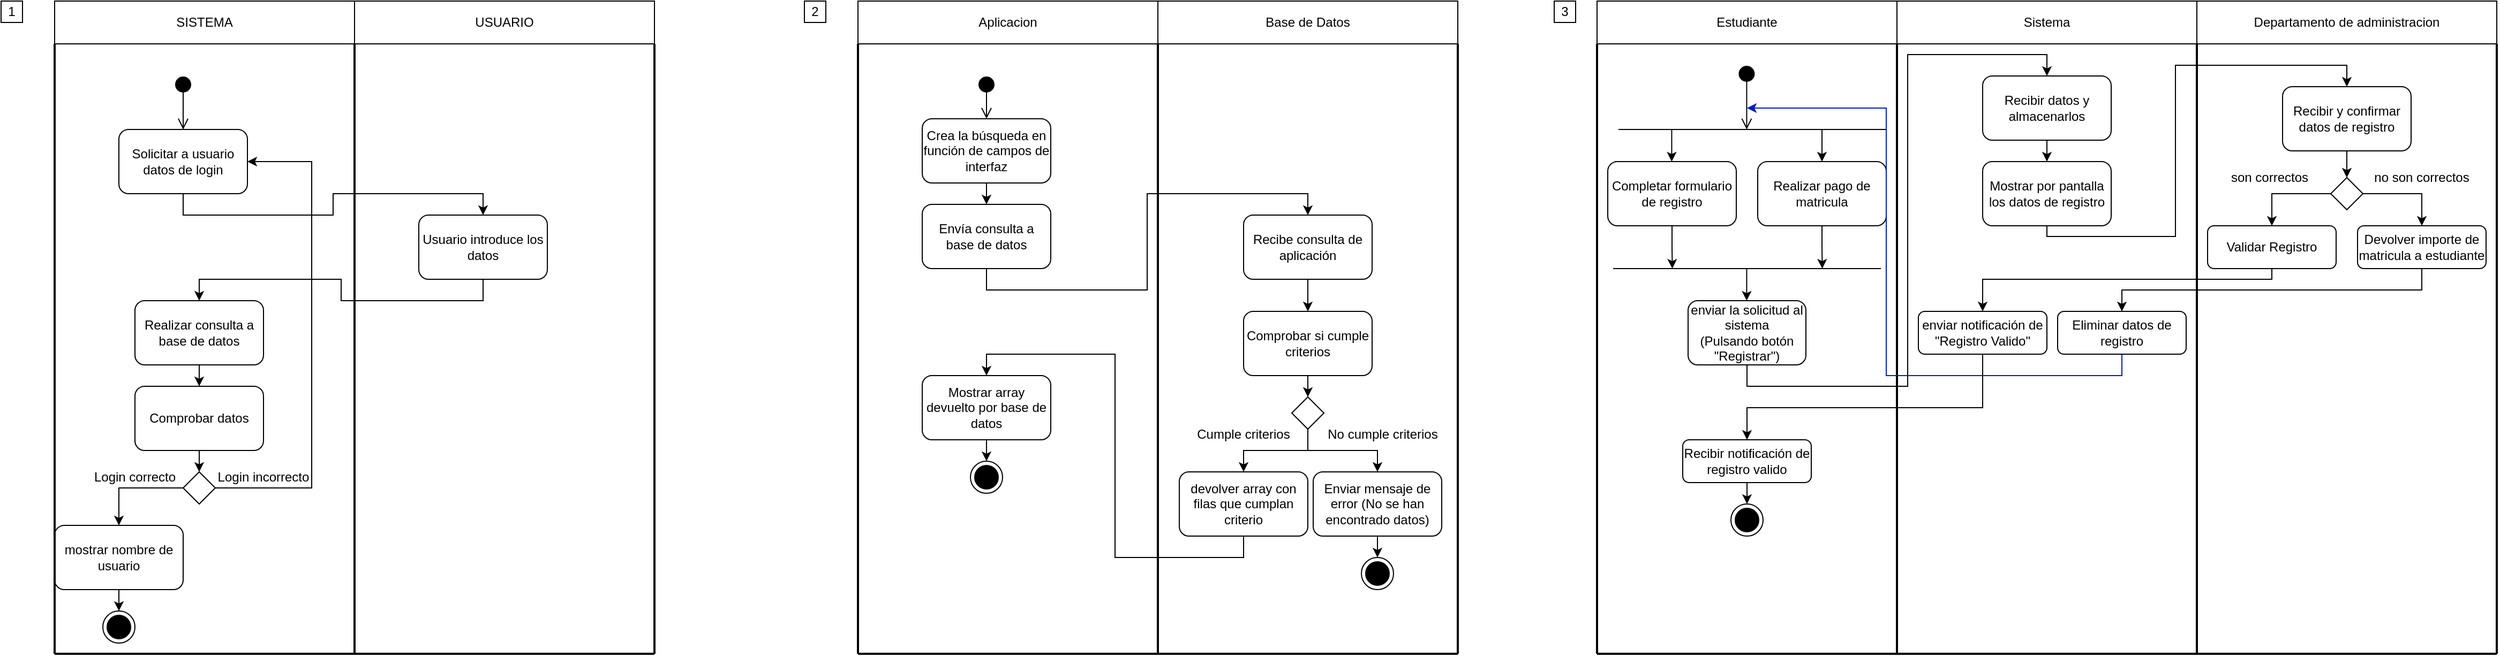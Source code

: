 <mxfile version="23.1.5" type="device">
  <diagram name="Página-1" id="cI3pCuWhNy8_i5Gsl6yi">
    <mxGraphModel dx="2257" dy="763" grid="1" gridSize="10" guides="1" tooltips="1" connect="1" arrows="1" fold="1" page="1" pageScale="1" pageWidth="827" pageHeight="1169" math="0" shadow="0">
      <root>
        <mxCell id="0" />
        <mxCell id="1" parent="0" />
        <mxCell id="kcJMqN8-UI3FVZvF6FGp-1" value="" style="html=1;verticalAlign=bottom;startArrow=circle;startFill=1;endArrow=open;startSize=6;endSize=8;curved=0;rounded=0;entryX=0.5;entryY=0;entryDx=0;entryDy=0;" parent="1" target="kcJMqN8-UI3FVZvF6FGp-2" edge="1">
          <mxGeometry width="80" relative="1" as="geometry">
            <mxPoint x="120" y="70" as="sourcePoint" />
            <mxPoint x="450" y="190" as="targetPoint" />
            <mxPoint as="offset" />
          </mxGeometry>
        </mxCell>
        <mxCell id="kcJMqN8-UI3FVZvF6FGp-6" style="edgeStyle=orthogonalEdgeStyle;rounded=0;orthogonalLoop=1;jettySize=auto;html=1;exitX=0.5;exitY=1;exitDx=0;exitDy=0;entryX=0.5;entryY=0;entryDx=0;entryDy=0;" parent="1" source="kcJMqN8-UI3FVZvF6FGp-2" target="kcJMqN8-UI3FVZvF6FGp-5" edge="1">
          <mxGeometry relative="1" as="geometry" />
        </mxCell>
        <mxCell id="kcJMqN8-UI3FVZvF6FGp-2" value="Solicitar a usuario datos de login" style="rounded=1;whiteSpace=wrap;html=1;" parent="1" vertex="1">
          <mxGeometry x="60" y="120" width="120" height="60" as="geometry" />
        </mxCell>
        <mxCell id="kcJMqN8-UI3FVZvF6FGp-3" value="SISTEMA" style="rounded=0;whiteSpace=wrap;html=1;" parent="1" vertex="1">
          <mxGeometry width="280" height="40" as="geometry" />
        </mxCell>
        <mxCell id="kcJMqN8-UI3FVZvF6FGp-4" value="USUARIO" style="rounded=0;whiteSpace=wrap;html=1;" parent="1" vertex="1">
          <mxGeometry x="280" width="280" height="40" as="geometry" />
        </mxCell>
        <mxCell id="kcJMqN8-UI3FVZvF6FGp-9" style="edgeStyle=orthogonalEdgeStyle;rounded=0;orthogonalLoop=1;jettySize=auto;html=1;exitX=0.5;exitY=1;exitDx=0;exitDy=0;entryX=0.5;entryY=0;entryDx=0;entryDy=0;" parent="1" source="kcJMqN8-UI3FVZvF6FGp-5" target="kcJMqN8-UI3FVZvF6FGp-8" edge="1">
          <mxGeometry relative="1" as="geometry" />
        </mxCell>
        <mxCell id="kcJMqN8-UI3FVZvF6FGp-5" value="Usuario introduce los datos" style="rounded=1;whiteSpace=wrap;html=1;" parent="1" vertex="1">
          <mxGeometry x="340" y="200" width="120" height="60" as="geometry" />
        </mxCell>
        <mxCell id="kcJMqN8-UI3FVZvF6FGp-7" value="" style="endArrow=none;html=1;rounded=0;entryX=0;entryY=1;entryDx=0;entryDy=0;strokeWidth=2;" parent="1" target="kcJMqN8-UI3FVZvF6FGp-4" edge="1">
          <mxGeometry width="50" height="50" relative="1" as="geometry">
            <mxPoint x="280" y="610" as="sourcePoint" />
            <mxPoint x="300" y="130" as="targetPoint" />
          </mxGeometry>
        </mxCell>
        <mxCell id="kcJMqN8-UI3FVZvF6FGp-17" style="edgeStyle=orthogonalEdgeStyle;rounded=0;orthogonalLoop=1;jettySize=auto;html=1;exitX=0.5;exitY=1;exitDx=0;exitDy=0;entryX=0.5;entryY=0;entryDx=0;entryDy=0;" parent="1" source="kcJMqN8-UI3FVZvF6FGp-8" target="kcJMqN8-UI3FVZvF6FGp-15" edge="1">
          <mxGeometry relative="1" as="geometry" />
        </mxCell>
        <mxCell id="kcJMqN8-UI3FVZvF6FGp-8" value="Realizar consulta a base de datos" style="rounded=1;whiteSpace=wrap;html=1;" parent="1" vertex="1">
          <mxGeometry x="75" y="280" width="120" height="60" as="geometry" />
        </mxCell>
        <mxCell id="kcJMqN8-UI3FVZvF6FGp-19" style="edgeStyle=orthogonalEdgeStyle;rounded=0;orthogonalLoop=1;jettySize=auto;html=1;exitX=0;exitY=0.5;exitDx=0;exitDy=0;entryX=0.5;entryY=0;entryDx=0;entryDy=0;" parent="1" source="kcJMqN8-UI3FVZvF6FGp-10" target="kcJMqN8-UI3FVZvF6FGp-12" edge="1">
          <mxGeometry relative="1" as="geometry" />
        </mxCell>
        <mxCell id="kcJMqN8-UI3FVZvF6FGp-20" style="edgeStyle=orthogonalEdgeStyle;rounded=0;orthogonalLoop=1;jettySize=auto;html=1;exitX=1;exitY=0.5;exitDx=0;exitDy=0;entryX=1;entryY=0.5;entryDx=0;entryDy=0;" parent="1" source="kcJMqN8-UI3FVZvF6FGp-10" target="kcJMqN8-UI3FVZvF6FGp-2" edge="1">
          <mxGeometry relative="1" as="geometry">
            <Array as="points">
              <mxPoint x="240" y="455" />
              <mxPoint x="240" y="150" />
            </Array>
          </mxGeometry>
        </mxCell>
        <mxCell id="kcJMqN8-UI3FVZvF6FGp-10" value="" style="rhombus;whiteSpace=wrap;html=1;" parent="1" vertex="1">
          <mxGeometry x="120" y="440" width="30" height="30" as="geometry" />
        </mxCell>
        <mxCell id="kcJMqN8-UI3FVZvF6FGp-30" style="edgeStyle=orthogonalEdgeStyle;rounded=0;orthogonalLoop=1;jettySize=auto;html=1;exitX=0.5;exitY=1;exitDx=0;exitDy=0;entryX=0.5;entryY=0;entryDx=0;entryDy=0;" parent="1" source="kcJMqN8-UI3FVZvF6FGp-12" target="kcJMqN8-UI3FVZvF6FGp-29" edge="1">
          <mxGeometry relative="1" as="geometry" />
        </mxCell>
        <mxCell id="kcJMqN8-UI3FVZvF6FGp-12" value="mostrar nombre de usuario" style="rounded=1;whiteSpace=wrap;html=1;" parent="1" vertex="1">
          <mxGeometry y="490" width="120" height="60" as="geometry" />
        </mxCell>
        <mxCell id="kcJMqN8-UI3FVZvF6FGp-16" style="edgeStyle=orthogonalEdgeStyle;rounded=0;orthogonalLoop=1;jettySize=auto;html=1;exitX=0.5;exitY=1;exitDx=0;exitDy=0;entryX=0.5;entryY=0;entryDx=0;entryDy=0;" parent="1" source="kcJMqN8-UI3FVZvF6FGp-15" target="kcJMqN8-UI3FVZvF6FGp-10" edge="1">
          <mxGeometry relative="1" as="geometry" />
        </mxCell>
        <mxCell id="kcJMqN8-UI3FVZvF6FGp-15" value="Comprobar datos" style="rounded=1;whiteSpace=wrap;html=1;" parent="1" vertex="1">
          <mxGeometry x="75" y="360" width="120" height="60" as="geometry" />
        </mxCell>
        <mxCell id="kcJMqN8-UI3FVZvF6FGp-21" value="Login correcto" style="text;html=1;align=center;verticalAlign=middle;whiteSpace=wrap;rounded=0;" parent="1" vertex="1">
          <mxGeometry x="20" y="430" width="110" height="30" as="geometry" />
        </mxCell>
        <mxCell id="kcJMqN8-UI3FVZvF6FGp-22" value="Login incorrecto" style="text;html=1;align=center;verticalAlign=middle;whiteSpace=wrap;rounded=0;" parent="1" vertex="1">
          <mxGeometry x="140" y="430" width="110" height="30" as="geometry" />
        </mxCell>
        <mxCell id="kcJMqN8-UI3FVZvF6FGp-23" value="" style="endArrow=none;html=1;rounded=0;entryX=0;entryY=1;entryDx=0;entryDy=0;strokeWidth=2;" parent="1" edge="1">
          <mxGeometry width="50" height="50" relative="1" as="geometry">
            <mxPoint x="560" y="610" as="sourcePoint" />
            <mxPoint x="560" y="40" as="targetPoint" />
          </mxGeometry>
        </mxCell>
        <mxCell id="kcJMqN8-UI3FVZvF6FGp-24" value="" style="endArrow=none;html=1;rounded=0;entryX=0;entryY=1;entryDx=0;entryDy=0;strokeWidth=2;" parent="1" edge="1">
          <mxGeometry width="50" height="50" relative="1" as="geometry">
            <mxPoint y="610" as="sourcePoint" />
            <mxPoint y="40" as="targetPoint" />
          </mxGeometry>
        </mxCell>
        <mxCell id="kcJMqN8-UI3FVZvF6FGp-25" value="" style="endArrow=none;html=1;rounded=0;entryX=0;entryY=1;entryDx=0;entryDy=0;strokeWidth=2;" parent="1" edge="1">
          <mxGeometry width="50" height="50" relative="1" as="geometry">
            <mxPoint y="610" as="sourcePoint" />
            <mxPoint x="560" y="610" as="targetPoint" />
          </mxGeometry>
        </mxCell>
        <mxCell id="kcJMqN8-UI3FVZvF6FGp-26" value="1" style="rounded=0;whiteSpace=wrap;html=1;" parent="1" vertex="1">
          <mxGeometry x="-50" width="20" height="20" as="geometry" />
        </mxCell>
        <mxCell id="kcJMqN8-UI3FVZvF6FGp-29" value="" style="ellipse;html=1;shape=endState;fillColor=#000000;strokeColor=#000000;" parent="1" vertex="1">
          <mxGeometry x="45" y="570" width="30" height="30" as="geometry" />
        </mxCell>
        <mxCell id="kcJMqN8-UI3FVZvF6FGp-32" value="2" style="rounded=0;whiteSpace=wrap;html=1;" parent="1" vertex="1">
          <mxGeometry x="700" width="20" height="20" as="geometry" />
        </mxCell>
        <mxCell id="kcJMqN8-UI3FVZvF6FGp-56" value="" style="html=1;verticalAlign=bottom;startArrow=circle;startFill=1;endArrow=open;startSize=6;endSize=8;curved=0;rounded=0;entryX=0.5;entryY=0;entryDx=0;entryDy=0;" parent="1" target="kcJMqN8-UI3FVZvF6FGp-80" edge="1">
          <mxGeometry width="80" relative="1" as="geometry">
            <mxPoint x="870" y="70" as="sourcePoint" />
            <mxPoint x="870" y="120" as="targetPoint" />
            <mxPoint as="offset" />
          </mxGeometry>
        </mxCell>
        <mxCell id="kcJMqN8-UI3FVZvF6FGp-57" style="edgeStyle=orthogonalEdgeStyle;rounded=0;orthogonalLoop=1;jettySize=auto;html=1;exitX=0.5;exitY=1;exitDx=0;exitDy=0;entryX=0.5;entryY=0;entryDx=0;entryDy=0;" parent="1" edge="1">
          <mxGeometry relative="1" as="geometry">
            <mxPoint x="870" y="180" as="sourcePoint" />
          </mxGeometry>
        </mxCell>
        <mxCell id="kcJMqN8-UI3FVZvF6FGp-59" value="Aplicacion" style="rounded=0;whiteSpace=wrap;html=1;" parent="1" vertex="1">
          <mxGeometry x="750" width="280" height="40" as="geometry" />
        </mxCell>
        <mxCell id="kcJMqN8-UI3FVZvF6FGp-60" value="Base de Datos" style="rounded=0;whiteSpace=wrap;html=1;" parent="1" vertex="1">
          <mxGeometry x="1030" width="280" height="40" as="geometry" />
        </mxCell>
        <mxCell id="kcJMqN8-UI3FVZvF6FGp-61" style="edgeStyle=orthogonalEdgeStyle;rounded=0;orthogonalLoop=1;jettySize=auto;html=1;exitX=0.5;exitY=1;exitDx=0;exitDy=0;entryX=0.5;entryY=0;entryDx=0;entryDy=0;" parent="1" edge="1">
          <mxGeometry relative="1" as="geometry">
            <mxPoint x="885" y="280.0" as="targetPoint" />
          </mxGeometry>
        </mxCell>
        <mxCell id="kcJMqN8-UI3FVZvF6FGp-63" value="" style="endArrow=none;html=1;rounded=0;entryX=0;entryY=1;entryDx=0;entryDy=0;strokeWidth=2;" parent="1" target="kcJMqN8-UI3FVZvF6FGp-60" edge="1">
          <mxGeometry width="50" height="50" relative="1" as="geometry">
            <mxPoint x="1030" y="610" as="sourcePoint" />
            <mxPoint x="1050" y="130" as="targetPoint" />
          </mxGeometry>
        </mxCell>
        <mxCell id="kcJMqN8-UI3FVZvF6FGp-66" style="edgeStyle=orthogonalEdgeStyle;rounded=0;orthogonalLoop=1;jettySize=auto;html=1;exitX=0;exitY=0.5;exitDx=0;exitDy=0;entryX=0.5;entryY=0;entryDx=0;entryDy=0;" parent="1" edge="1">
          <mxGeometry relative="1" as="geometry">
            <mxPoint x="810" y="490" as="targetPoint" />
          </mxGeometry>
        </mxCell>
        <mxCell id="kcJMqN8-UI3FVZvF6FGp-67" style="edgeStyle=orthogonalEdgeStyle;rounded=0;orthogonalLoop=1;jettySize=auto;html=1;exitX=1;exitY=0.5;exitDx=0;exitDy=0;entryX=1;entryY=0.5;entryDx=0;entryDy=0;" parent="1" edge="1">
          <mxGeometry relative="1" as="geometry">
            <Array as="points">
              <mxPoint x="990" y="455" />
              <mxPoint x="990" y="150" />
            </Array>
            <mxPoint x="900" y="455" as="sourcePoint" />
          </mxGeometry>
        </mxCell>
        <mxCell id="kcJMqN8-UI3FVZvF6FGp-69" style="edgeStyle=orthogonalEdgeStyle;rounded=0;orthogonalLoop=1;jettySize=auto;html=1;exitX=0.5;exitY=1;exitDx=0;exitDy=0;entryX=0.5;entryY=0;entryDx=0;entryDy=0;" parent="1" edge="1">
          <mxGeometry relative="1" as="geometry">
            <mxPoint x="810" y="570" as="targetPoint" />
          </mxGeometry>
        </mxCell>
        <mxCell id="kcJMqN8-UI3FVZvF6FGp-75" value="" style="endArrow=none;html=1;rounded=0;entryX=0;entryY=1;entryDx=0;entryDy=0;strokeWidth=2;" parent="1" edge="1">
          <mxGeometry width="50" height="50" relative="1" as="geometry">
            <mxPoint x="1310" y="610" as="sourcePoint" />
            <mxPoint x="1310" y="40" as="targetPoint" />
          </mxGeometry>
        </mxCell>
        <mxCell id="kcJMqN8-UI3FVZvF6FGp-76" value="" style="endArrow=none;html=1;rounded=0;entryX=0;entryY=1;entryDx=0;entryDy=0;strokeWidth=2;" parent="1" edge="1">
          <mxGeometry width="50" height="50" relative="1" as="geometry">
            <mxPoint x="750" y="610" as="sourcePoint" />
            <mxPoint x="750" y="40" as="targetPoint" />
          </mxGeometry>
        </mxCell>
        <mxCell id="kcJMqN8-UI3FVZvF6FGp-77" value="" style="endArrow=none;html=1;rounded=0;entryX=0;entryY=1;entryDx=0;entryDy=0;strokeWidth=2;" parent="1" edge="1">
          <mxGeometry width="50" height="50" relative="1" as="geometry">
            <mxPoint x="750" y="610" as="sourcePoint" />
            <mxPoint x="1310" y="610" as="targetPoint" />
          </mxGeometry>
        </mxCell>
        <mxCell id="kcJMqN8-UI3FVZvF6FGp-82" style="edgeStyle=orthogonalEdgeStyle;rounded=0;orthogonalLoop=1;jettySize=auto;html=1;exitX=0.5;exitY=1;exitDx=0;exitDy=0;entryX=0.5;entryY=0;entryDx=0;entryDy=0;" parent="1" source="kcJMqN8-UI3FVZvF6FGp-80" target="kcJMqN8-UI3FVZvF6FGp-81" edge="1">
          <mxGeometry relative="1" as="geometry" />
        </mxCell>
        <mxCell id="kcJMqN8-UI3FVZvF6FGp-80" value="Crea la búsqueda en función de campos de interfaz" style="rounded=1;whiteSpace=wrap;html=1;" parent="1" vertex="1">
          <mxGeometry x="810" y="110" width="120" height="60" as="geometry" />
        </mxCell>
        <mxCell id="kcJMqN8-UI3FVZvF6FGp-98" style="edgeStyle=orthogonalEdgeStyle;rounded=0;orthogonalLoop=1;jettySize=auto;html=1;exitX=0.5;exitY=1;exitDx=0;exitDy=0;entryX=0.5;entryY=0;entryDx=0;entryDy=0;" parent="1" source="kcJMqN8-UI3FVZvF6FGp-81" target="kcJMqN8-UI3FVZvF6FGp-83" edge="1">
          <mxGeometry relative="1" as="geometry" />
        </mxCell>
        <mxCell id="kcJMqN8-UI3FVZvF6FGp-81" value="Envía consulta a base de datos" style="rounded=1;whiteSpace=wrap;html=1;" parent="1" vertex="1">
          <mxGeometry x="810" y="190" width="120" height="60" as="geometry" />
        </mxCell>
        <mxCell id="kcJMqN8-UI3FVZvF6FGp-100" style="edgeStyle=orthogonalEdgeStyle;rounded=0;orthogonalLoop=1;jettySize=auto;html=1;exitX=0.5;exitY=1;exitDx=0;exitDy=0;entryX=0.5;entryY=0;entryDx=0;entryDy=0;" parent="1" source="kcJMqN8-UI3FVZvF6FGp-83" target="kcJMqN8-UI3FVZvF6FGp-99" edge="1">
          <mxGeometry relative="1" as="geometry" />
        </mxCell>
        <mxCell id="kcJMqN8-UI3FVZvF6FGp-83" value="Recibe consulta de aplicación" style="rounded=1;whiteSpace=wrap;html=1;" parent="1" vertex="1">
          <mxGeometry x="1110" y="200" width="120" height="60" as="geometry" />
        </mxCell>
        <mxCell id="kcJMqN8-UI3FVZvF6FGp-103" style="edgeStyle=orthogonalEdgeStyle;rounded=0;orthogonalLoop=1;jettySize=auto;html=1;exitX=0.5;exitY=1;exitDx=0;exitDy=0;entryX=0.5;entryY=0;entryDx=0;entryDy=0;" parent="1" source="kcJMqN8-UI3FVZvF6FGp-85" target="kcJMqN8-UI3FVZvF6FGp-102" edge="1">
          <mxGeometry relative="1" as="geometry" />
        </mxCell>
        <mxCell id="kcJMqN8-UI3FVZvF6FGp-85" value="Enviar mensaje de error (No se han encontrado datos)" style="rounded=1;whiteSpace=wrap;html=1;" parent="1" vertex="1">
          <mxGeometry x="1175" y="440" width="120" height="60" as="geometry" />
        </mxCell>
        <mxCell id="kcJMqN8-UI3FVZvF6FGp-95" style="edgeStyle=orthogonalEdgeStyle;rounded=0;orthogonalLoop=1;jettySize=auto;html=1;exitX=0.5;exitY=1;exitDx=0;exitDy=0;entryX=0.5;entryY=0;entryDx=0;entryDy=0;" parent="1" source="kcJMqN8-UI3FVZvF6FGp-86" target="kcJMqN8-UI3FVZvF6FGp-94" edge="1">
          <mxGeometry relative="1" as="geometry" />
        </mxCell>
        <mxCell id="kcJMqN8-UI3FVZvF6FGp-86" value="devolver array con filas que cumplan criterio" style="rounded=1;whiteSpace=wrap;html=1;" parent="1" vertex="1">
          <mxGeometry x="1050" y="440" width="120" height="60" as="geometry" />
        </mxCell>
        <mxCell id="kcJMqN8-UI3FVZvF6FGp-92" style="edgeStyle=orthogonalEdgeStyle;rounded=0;orthogonalLoop=1;jettySize=auto;html=1;exitX=0.5;exitY=1;exitDx=0;exitDy=0;entryX=0.5;entryY=0;entryDx=0;entryDy=0;" parent="1" source="kcJMqN8-UI3FVZvF6FGp-88" target="kcJMqN8-UI3FVZvF6FGp-86" edge="1">
          <mxGeometry relative="1" as="geometry" />
        </mxCell>
        <mxCell id="kcJMqN8-UI3FVZvF6FGp-93" style="edgeStyle=orthogonalEdgeStyle;rounded=0;orthogonalLoop=1;jettySize=auto;html=1;exitX=0.5;exitY=1;exitDx=0;exitDy=0;entryX=0.5;entryY=0;entryDx=0;entryDy=0;" parent="1" source="kcJMqN8-UI3FVZvF6FGp-88" target="kcJMqN8-UI3FVZvF6FGp-85" edge="1">
          <mxGeometry relative="1" as="geometry" />
        </mxCell>
        <mxCell id="kcJMqN8-UI3FVZvF6FGp-88" value="" style="rhombus;whiteSpace=wrap;html=1;" parent="1" vertex="1">
          <mxGeometry x="1155" y="370" width="30" height="30" as="geometry" />
        </mxCell>
        <mxCell id="kcJMqN8-UI3FVZvF6FGp-89" value="Cumple criterios" style="text;html=1;align=center;verticalAlign=middle;whiteSpace=wrap;rounded=0;" parent="1" vertex="1">
          <mxGeometry x="1055" y="390" width="110" height="30" as="geometry" />
        </mxCell>
        <mxCell id="kcJMqN8-UI3FVZvF6FGp-90" value="No cumple criterios" style="text;html=1;align=center;verticalAlign=middle;whiteSpace=wrap;rounded=0;" parent="1" vertex="1">
          <mxGeometry x="1185" y="390" width="110" height="30" as="geometry" />
        </mxCell>
        <mxCell id="kcJMqN8-UI3FVZvF6FGp-97" style="edgeStyle=orthogonalEdgeStyle;rounded=0;orthogonalLoop=1;jettySize=auto;html=1;exitX=0.5;exitY=1;exitDx=0;exitDy=0;entryX=0.5;entryY=0;entryDx=0;entryDy=0;" parent="1" source="kcJMqN8-UI3FVZvF6FGp-94" target="kcJMqN8-UI3FVZvF6FGp-96" edge="1">
          <mxGeometry relative="1" as="geometry" />
        </mxCell>
        <mxCell id="kcJMqN8-UI3FVZvF6FGp-94" value="Mostrar array devuelto por base de datos" style="rounded=1;whiteSpace=wrap;html=1;" parent="1" vertex="1">
          <mxGeometry x="810" y="350" width="120" height="60" as="geometry" />
        </mxCell>
        <mxCell id="kcJMqN8-UI3FVZvF6FGp-96" value="" style="ellipse;html=1;shape=endState;fillColor=#000000;strokeColor=#000000;" parent="1" vertex="1">
          <mxGeometry x="855" y="430" width="30" height="30" as="geometry" />
        </mxCell>
        <mxCell id="kcJMqN8-UI3FVZvF6FGp-101" style="edgeStyle=orthogonalEdgeStyle;rounded=0;orthogonalLoop=1;jettySize=auto;html=1;exitX=0.5;exitY=1;exitDx=0;exitDy=0;entryX=0.5;entryY=0;entryDx=0;entryDy=0;" parent="1" source="kcJMqN8-UI3FVZvF6FGp-99" target="kcJMqN8-UI3FVZvF6FGp-88" edge="1">
          <mxGeometry relative="1" as="geometry" />
        </mxCell>
        <mxCell id="kcJMqN8-UI3FVZvF6FGp-99" value="Comprobar si cumple criterios" style="rounded=1;whiteSpace=wrap;html=1;" parent="1" vertex="1">
          <mxGeometry x="1110" y="290" width="120" height="60" as="geometry" />
        </mxCell>
        <mxCell id="kcJMqN8-UI3FVZvF6FGp-102" value="" style="ellipse;html=1;shape=endState;fillColor=#000000;strokeColor=#000000;" parent="1" vertex="1">
          <mxGeometry x="1220" y="520" width="30" height="30" as="geometry" />
        </mxCell>
        <mxCell id="l4p0LRhhB_6cPMYyHpdp-1" value="3" style="rounded=0;whiteSpace=wrap;html=1;" vertex="1" parent="1">
          <mxGeometry x="1400" width="20" height="20" as="geometry" />
        </mxCell>
        <mxCell id="l4p0LRhhB_6cPMYyHpdp-6" value="Sistema" style="rounded=0;whiteSpace=wrap;html=1;" vertex="1" parent="1">
          <mxGeometry x="1720" width="280" height="40" as="geometry" />
        </mxCell>
        <mxCell id="l4p0LRhhB_6cPMYyHpdp-7" value="" style="endArrow=none;html=1;rounded=0;entryX=0;entryY=1;entryDx=0;entryDy=0;strokeWidth=2;" edge="1" target="l4p0LRhhB_6cPMYyHpdp-6" parent="1">
          <mxGeometry width="50" height="50" relative="1" as="geometry">
            <mxPoint x="1720" y="610" as="sourcePoint" />
            <mxPoint x="1740" y="130" as="targetPoint" />
          </mxGeometry>
        </mxCell>
        <mxCell id="l4p0LRhhB_6cPMYyHpdp-8" value="" style="endArrow=none;html=1;rounded=0;entryX=0;entryY=1;entryDx=0;entryDy=0;strokeWidth=2;" edge="1" parent="1">
          <mxGeometry width="50" height="50" relative="1" as="geometry">
            <mxPoint x="2000" y="610" as="sourcePoint" />
            <mxPoint x="2000" y="40" as="targetPoint" />
          </mxGeometry>
        </mxCell>
        <mxCell id="l4p0LRhhB_6cPMYyHpdp-9" value="" style="endArrow=none;html=1;rounded=0;entryX=0;entryY=1;entryDx=0;entryDy=0;strokeWidth=2;" edge="1" parent="1">
          <mxGeometry width="50" height="50" relative="1" as="geometry">
            <mxPoint x="1440" y="610" as="sourcePoint" />
            <mxPoint x="1440" y="40" as="targetPoint" />
          </mxGeometry>
        </mxCell>
        <mxCell id="l4p0LRhhB_6cPMYyHpdp-10" value="Estudiante" style="rounded=0;whiteSpace=wrap;html=1;" vertex="1" parent="1">
          <mxGeometry x="1440" width="280" height="40" as="geometry" />
        </mxCell>
        <mxCell id="l4p0LRhhB_6cPMYyHpdp-11" value="Departamento de administracion" style="rounded=0;whiteSpace=wrap;html=1;" vertex="1" parent="1">
          <mxGeometry x="2000" width="280" height="40" as="geometry" />
        </mxCell>
        <mxCell id="l4p0LRhhB_6cPMYyHpdp-12" value="" style="endArrow=none;html=1;rounded=0;entryX=0;entryY=1;entryDx=0;entryDy=0;strokeWidth=2;" edge="1" parent="1">
          <mxGeometry width="50" height="50" relative="1" as="geometry">
            <mxPoint x="2280" y="610" as="sourcePoint" />
            <mxPoint x="2280" y="40" as="targetPoint" />
          </mxGeometry>
        </mxCell>
        <mxCell id="l4p0LRhhB_6cPMYyHpdp-14" value="" style="html=1;verticalAlign=bottom;startArrow=circle;startFill=1;endArrow=open;startSize=6;endSize=8;curved=0;rounded=0;" edge="1" parent="1">
          <mxGeometry width="80" relative="1" as="geometry">
            <mxPoint x="1579.71" y="60" as="sourcePoint" />
            <mxPoint x="1579.71" y="120" as="targetPoint" />
            <mxPoint as="offset" />
          </mxGeometry>
        </mxCell>
        <mxCell id="l4p0LRhhB_6cPMYyHpdp-26" style="edgeStyle=orthogonalEdgeStyle;rounded=0;orthogonalLoop=1;jettySize=auto;html=1;exitX=0.5;exitY=1;exitDx=0;exitDy=0;" edge="1" parent="1" source="l4p0LRhhB_6cPMYyHpdp-15">
          <mxGeometry relative="1" as="geometry">
            <mxPoint x="1510.286" y="250" as="targetPoint" />
          </mxGeometry>
        </mxCell>
        <mxCell id="l4p0LRhhB_6cPMYyHpdp-15" value="Completar formulario de registro" style="rounded=1;whiteSpace=wrap;html=1;" vertex="1" parent="1">
          <mxGeometry x="1450" y="150" width="120" height="60" as="geometry" />
        </mxCell>
        <mxCell id="l4p0LRhhB_6cPMYyHpdp-40" style="edgeStyle=orthogonalEdgeStyle;rounded=0;orthogonalLoop=1;jettySize=auto;html=1;exitX=0;exitY=0.5;exitDx=0;exitDy=0;entryX=0.5;entryY=0;entryDx=0;entryDy=0;" edge="1" parent="1" source="l4p0LRhhB_6cPMYyHpdp-18" target="l4p0LRhhB_6cPMYyHpdp-38">
          <mxGeometry relative="1" as="geometry" />
        </mxCell>
        <mxCell id="l4p0LRhhB_6cPMYyHpdp-41" style="edgeStyle=orthogonalEdgeStyle;rounded=0;orthogonalLoop=1;jettySize=auto;html=1;exitX=1;exitY=0.5;exitDx=0;exitDy=0;entryX=0.5;entryY=0;entryDx=0;entryDy=0;" edge="1" parent="1" source="l4p0LRhhB_6cPMYyHpdp-18" target="l4p0LRhhB_6cPMYyHpdp-39">
          <mxGeometry relative="1" as="geometry" />
        </mxCell>
        <mxCell id="l4p0LRhhB_6cPMYyHpdp-18" value="" style="rhombus;whiteSpace=wrap;html=1;" vertex="1" parent="1">
          <mxGeometry x="2125" y="165" width="30" height="30" as="geometry" />
        </mxCell>
        <mxCell id="l4p0LRhhB_6cPMYyHpdp-27" style="edgeStyle=orthogonalEdgeStyle;rounded=0;orthogonalLoop=1;jettySize=auto;html=1;exitX=0.5;exitY=1;exitDx=0;exitDy=0;" edge="1" parent="1" source="l4p0LRhhB_6cPMYyHpdp-19">
          <mxGeometry relative="1" as="geometry">
            <mxPoint x="1650.286" y="250" as="targetPoint" />
          </mxGeometry>
        </mxCell>
        <mxCell id="l4p0LRhhB_6cPMYyHpdp-19" value="Realizar pago de matricula" style="rounded=1;whiteSpace=wrap;html=1;" vertex="1" parent="1">
          <mxGeometry x="1590" y="150" width="120" height="60" as="geometry" />
        </mxCell>
        <mxCell id="l4p0LRhhB_6cPMYyHpdp-21" value="" style="endArrow=none;html=1;rounded=0;strokeWidth=1;" edge="1" parent="1">
          <mxGeometry width="50" height="50" relative="1" as="geometry">
            <mxPoint x="1460" y="120" as="sourcePoint" />
            <mxPoint x="1710" y="120" as="targetPoint" />
          </mxGeometry>
        </mxCell>
        <mxCell id="l4p0LRhhB_6cPMYyHpdp-22" value="" style="endArrow=classic;html=1;rounded=0;entryX=0.5;entryY=0;entryDx=0;entryDy=0;" edge="1" parent="1" target="l4p0LRhhB_6cPMYyHpdp-19">
          <mxGeometry width="50" height="50" relative="1" as="geometry">
            <mxPoint x="1650" y="120" as="sourcePoint" />
            <mxPoint x="1800" y="270" as="targetPoint" />
          </mxGeometry>
        </mxCell>
        <mxCell id="l4p0LRhhB_6cPMYyHpdp-23" value="" style="endArrow=classic;html=1;rounded=0;entryX=0.5;entryY=0;entryDx=0;entryDy=0;" edge="1" parent="1">
          <mxGeometry width="50" height="50" relative="1" as="geometry">
            <mxPoint x="1509.71" y="120" as="sourcePoint" />
            <mxPoint x="1509.71" y="150" as="targetPoint" />
          </mxGeometry>
        </mxCell>
        <mxCell id="l4p0LRhhB_6cPMYyHpdp-25" value="" style="endArrow=none;html=1;rounded=0;strokeWidth=1;" edge="1" parent="1">
          <mxGeometry width="50" height="50" relative="1" as="geometry">
            <mxPoint x="1455" y="250" as="sourcePoint" />
            <mxPoint x="1705" y="250" as="targetPoint" />
          </mxGeometry>
        </mxCell>
        <mxCell id="l4p0LRhhB_6cPMYyHpdp-31" style="edgeStyle=orthogonalEdgeStyle;rounded=0;orthogonalLoop=1;jettySize=auto;html=1;exitX=0.5;exitY=1;exitDx=0;exitDy=0;entryX=0.5;entryY=0;entryDx=0;entryDy=0;" edge="1" parent="1" source="l4p0LRhhB_6cPMYyHpdp-28" target="l4p0LRhhB_6cPMYyHpdp-30">
          <mxGeometry relative="1" as="geometry">
            <Array as="points">
              <mxPoint x="1580" y="360" />
              <mxPoint x="1730" y="360" />
              <mxPoint x="1730" y="50" />
              <mxPoint x="1860" y="50" />
            </Array>
          </mxGeometry>
        </mxCell>
        <mxCell id="l4p0LRhhB_6cPMYyHpdp-28" value="enviar la solicitud al sistema&lt;br&gt;(Pulsando botón &quot;Registrar&quot;)" style="rounded=1;whiteSpace=wrap;html=1;" vertex="1" parent="1">
          <mxGeometry x="1525" y="280" width="110" height="60" as="geometry" />
        </mxCell>
        <mxCell id="l4p0LRhhB_6cPMYyHpdp-29" value="" style="endArrow=classic;html=1;rounded=0;entryX=0.5;entryY=0;entryDx=0;entryDy=0;" edge="1" parent="1">
          <mxGeometry width="50" height="50" relative="1" as="geometry">
            <mxPoint x="1579.71" y="250" as="sourcePoint" />
            <mxPoint x="1579.71" y="280" as="targetPoint" />
          </mxGeometry>
        </mxCell>
        <mxCell id="l4p0LRhhB_6cPMYyHpdp-33" style="edgeStyle=orthogonalEdgeStyle;rounded=0;orthogonalLoop=1;jettySize=auto;html=1;exitX=0.5;exitY=1;exitDx=0;exitDy=0;entryX=0.5;entryY=0;entryDx=0;entryDy=0;" edge="1" parent="1" source="l4p0LRhhB_6cPMYyHpdp-30" target="l4p0LRhhB_6cPMYyHpdp-32">
          <mxGeometry relative="1" as="geometry" />
        </mxCell>
        <mxCell id="l4p0LRhhB_6cPMYyHpdp-30" value="Recibir datos y almacenarlos" style="rounded=1;whiteSpace=wrap;html=1;" vertex="1" parent="1">
          <mxGeometry x="1800" y="70" width="120" height="60" as="geometry" />
        </mxCell>
        <mxCell id="l4p0LRhhB_6cPMYyHpdp-35" style="edgeStyle=orthogonalEdgeStyle;rounded=0;orthogonalLoop=1;jettySize=auto;html=1;exitX=0.5;exitY=1;exitDx=0;exitDy=0;entryX=0.5;entryY=0;entryDx=0;entryDy=0;" edge="1" parent="1" source="l4p0LRhhB_6cPMYyHpdp-32" target="l4p0LRhhB_6cPMYyHpdp-34">
          <mxGeometry relative="1" as="geometry">
            <Array as="points">
              <mxPoint x="1860" y="220" />
              <mxPoint x="1980" y="220" />
              <mxPoint x="1980" y="60" />
              <mxPoint x="2140" y="60" />
            </Array>
          </mxGeometry>
        </mxCell>
        <mxCell id="l4p0LRhhB_6cPMYyHpdp-32" value="Mostrar por pantalla los datos de registro" style="rounded=1;whiteSpace=wrap;html=1;" vertex="1" parent="1">
          <mxGeometry x="1800" y="150" width="120" height="60" as="geometry" />
        </mxCell>
        <mxCell id="l4p0LRhhB_6cPMYyHpdp-37" style="edgeStyle=orthogonalEdgeStyle;rounded=0;orthogonalLoop=1;jettySize=auto;html=1;exitX=0.5;exitY=1;exitDx=0;exitDy=0;entryX=0.5;entryY=0;entryDx=0;entryDy=0;" edge="1" parent="1" source="l4p0LRhhB_6cPMYyHpdp-34" target="l4p0LRhhB_6cPMYyHpdp-18">
          <mxGeometry relative="1" as="geometry" />
        </mxCell>
        <mxCell id="l4p0LRhhB_6cPMYyHpdp-34" value="Recibir y confirmar datos de registro" style="rounded=1;whiteSpace=wrap;html=1;" vertex="1" parent="1">
          <mxGeometry x="2080" y="80" width="120" height="60" as="geometry" />
        </mxCell>
        <mxCell id="l4p0LRhhB_6cPMYyHpdp-45" style="edgeStyle=orthogonalEdgeStyle;rounded=0;orthogonalLoop=1;jettySize=auto;html=1;exitX=0.5;exitY=1;exitDx=0;exitDy=0;entryX=0.5;entryY=0;entryDx=0;entryDy=0;" edge="1" parent="1" source="l4p0LRhhB_6cPMYyHpdp-38" target="l4p0LRhhB_6cPMYyHpdp-44">
          <mxGeometry relative="1" as="geometry">
            <Array as="points">
              <mxPoint x="2070" y="260" />
              <mxPoint x="1800" y="260" />
            </Array>
          </mxGeometry>
        </mxCell>
        <mxCell id="l4p0LRhhB_6cPMYyHpdp-38" value="Validar Registro" style="rounded=1;whiteSpace=wrap;html=1;" vertex="1" parent="1">
          <mxGeometry x="2010" y="210" width="120" height="40" as="geometry" />
        </mxCell>
        <mxCell id="l4p0LRhhB_6cPMYyHpdp-47" style="edgeStyle=orthogonalEdgeStyle;rounded=0;orthogonalLoop=1;jettySize=auto;html=1;exitX=0.5;exitY=1;exitDx=0;exitDy=0;entryX=0.5;entryY=0;entryDx=0;entryDy=0;" edge="1" parent="1" source="l4p0LRhhB_6cPMYyHpdp-39" target="l4p0LRhhB_6cPMYyHpdp-46">
          <mxGeometry relative="1" as="geometry" />
        </mxCell>
        <mxCell id="l4p0LRhhB_6cPMYyHpdp-39" value="Devolver importe de matricula a estudiante" style="rounded=1;whiteSpace=wrap;html=1;" vertex="1" parent="1">
          <mxGeometry x="2150" y="210" width="120" height="40" as="geometry" />
        </mxCell>
        <mxCell id="l4p0LRhhB_6cPMYyHpdp-42" value="son correctos" style="text;html=1;align=center;verticalAlign=middle;whiteSpace=wrap;rounded=0;" vertex="1" parent="1">
          <mxGeometry x="2023" y="150" width="90" height="30" as="geometry" />
        </mxCell>
        <mxCell id="l4p0LRhhB_6cPMYyHpdp-43" value="no son correctos" style="text;html=1;align=center;verticalAlign=middle;whiteSpace=wrap;rounded=0;" vertex="1" parent="1">
          <mxGeometry x="2155" y="150" width="110" height="30" as="geometry" />
        </mxCell>
        <mxCell id="l4p0LRhhB_6cPMYyHpdp-50" style="edgeStyle=orthogonalEdgeStyle;rounded=0;orthogonalLoop=1;jettySize=auto;html=1;exitX=0.5;exitY=1;exitDx=0;exitDy=0;entryX=0.5;entryY=0;entryDx=0;entryDy=0;" edge="1" parent="1" source="l4p0LRhhB_6cPMYyHpdp-44" target="l4p0LRhhB_6cPMYyHpdp-49">
          <mxGeometry relative="1" as="geometry">
            <Array as="points">
              <mxPoint x="1800" y="380" />
              <mxPoint x="1580" y="380" />
            </Array>
          </mxGeometry>
        </mxCell>
        <mxCell id="l4p0LRhhB_6cPMYyHpdp-44" value="enviar notificación de &quot;Registro Valido&quot;" style="rounded=1;whiteSpace=wrap;html=1;" vertex="1" parent="1">
          <mxGeometry x="1740" y="290" width="120" height="40" as="geometry" />
        </mxCell>
        <mxCell id="l4p0LRhhB_6cPMYyHpdp-48" style="edgeStyle=orthogonalEdgeStyle;rounded=0;orthogonalLoop=1;jettySize=auto;html=1;exitX=0.5;exitY=1;exitDx=0;exitDy=0;fillColor=#0050ef;strokeColor=#001DBC;" edge="1" parent="1" source="l4p0LRhhB_6cPMYyHpdp-46">
          <mxGeometry relative="1" as="geometry">
            <mxPoint x="1580" y="100" as="targetPoint" />
            <Array as="points">
              <mxPoint x="1930" y="350" />
              <mxPoint x="1710" y="350" />
              <mxPoint x="1710" y="100" />
            </Array>
          </mxGeometry>
        </mxCell>
        <mxCell id="l4p0LRhhB_6cPMYyHpdp-46" value="Eliminar datos de registro" style="rounded=1;whiteSpace=wrap;html=1;" vertex="1" parent="1">
          <mxGeometry x="1870" y="290" width="120" height="40" as="geometry" />
        </mxCell>
        <mxCell id="l4p0LRhhB_6cPMYyHpdp-52" style="edgeStyle=orthogonalEdgeStyle;rounded=0;orthogonalLoop=1;jettySize=auto;html=1;exitX=0.5;exitY=1;exitDx=0;exitDy=0;entryX=0.5;entryY=0;entryDx=0;entryDy=0;" edge="1" parent="1" source="l4p0LRhhB_6cPMYyHpdp-49" target="l4p0LRhhB_6cPMYyHpdp-51">
          <mxGeometry relative="1" as="geometry" />
        </mxCell>
        <mxCell id="l4p0LRhhB_6cPMYyHpdp-49" value="Recibir notificación de registro valido" style="rounded=1;whiteSpace=wrap;html=1;" vertex="1" parent="1">
          <mxGeometry x="1520" y="410" width="120" height="40" as="geometry" />
        </mxCell>
        <mxCell id="l4p0LRhhB_6cPMYyHpdp-51" value="" style="ellipse;html=1;shape=endState;fillColor=#000000;strokeColor=#000000;" vertex="1" parent="1">
          <mxGeometry x="1565" y="470" width="30" height="30" as="geometry" />
        </mxCell>
        <mxCell id="l4p0LRhhB_6cPMYyHpdp-54" value="" style="endArrow=none;html=1;rounded=0;strokeWidth=2;" edge="1" parent="1">
          <mxGeometry width="50" height="50" relative="1" as="geometry">
            <mxPoint x="1440" y="610" as="sourcePoint" />
            <mxPoint x="2280" y="610" as="targetPoint" />
          </mxGeometry>
        </mxCell>
      </root>
    </mxGraphModel>
  </diagram>
</mxfile>
